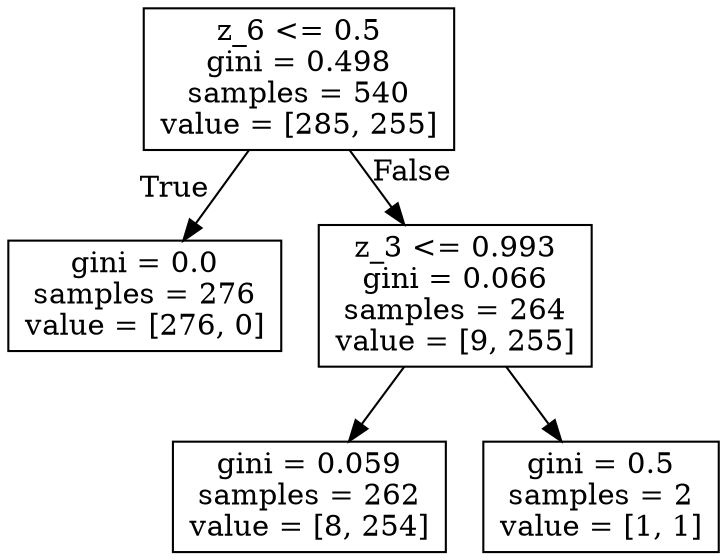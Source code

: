 digraph Tree {
node [shape=box] ;
0 [label="z_6 <= 0.5\ngini = 0.498\nsamples = 540\nvalue = [285, 255]"] ;
1 [label="gini = 0.0\nsamples = 276\nvalue = [276, 0]"] ;
0 -> 1 [labeldistance=2.5, labelangle=45, headlabel="True"] ;
2 [label="z_3 <= 0.993\ngini = 0.066\nsamples = 264\nvalue = [9, 255]"] ;
0 -> 2 [labeldistance=2.5, labelangle=-45, headlabel="False"] ;
3 [label="gini = 0.059\nsamples = 262\nvalue = [8, 254]"] ;
2 -> 3 ;
4 [label="gini = 0.5\nsamples = 2\nvalue = [1, 1]"] ;
2 -> 4 ;
}